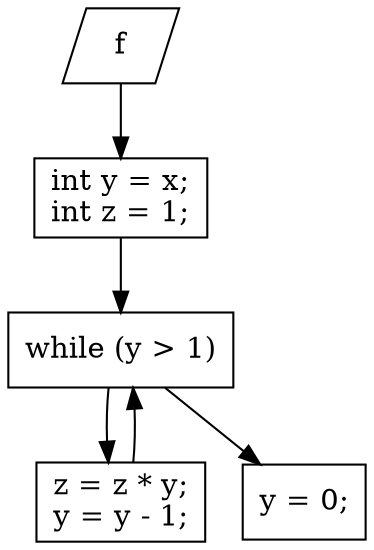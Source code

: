 digraph {
f[shape=parallelogram];
v0 [shape=box,label="int y = x;\lint z = 1;\l"];
v1 [shape=box,label="while (y > 1)\l"];
v2 [shape=box,label="z = z * y;\ly = y - 1;\l"];
v3 [shape=box,label="y = 0;\l"];
f -> v0;
v0 -> v1;
v1 -> v2;
v1 -> v3;
v2 -> v1;

}
